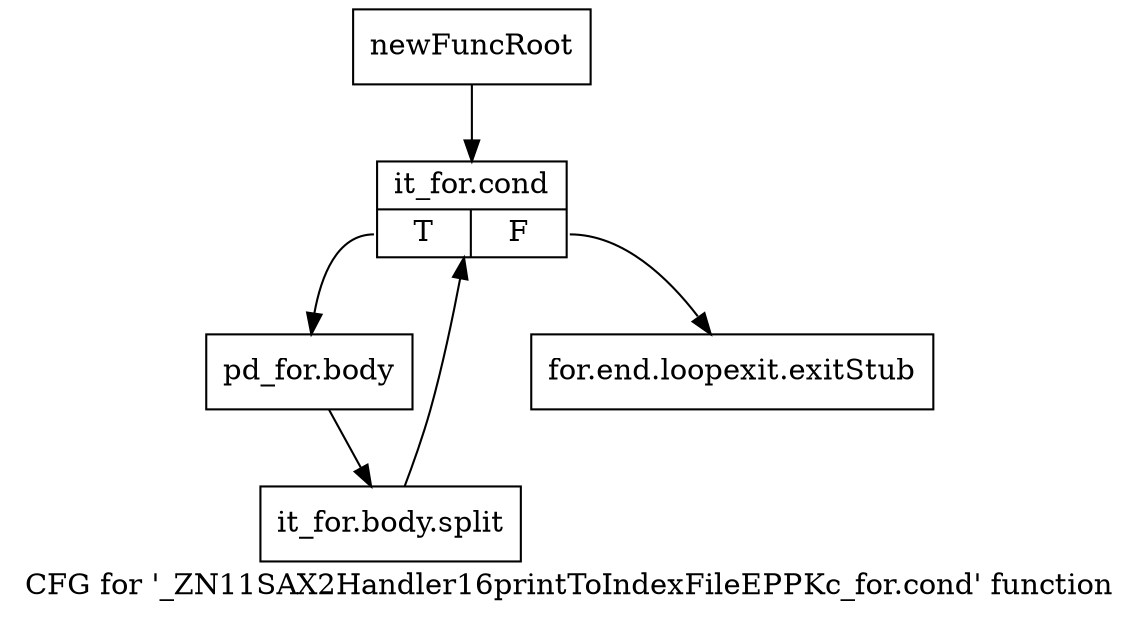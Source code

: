 digraph "CFG for '_ZN11SAX2Handler16printToIndexFileEPPKc_for.cond' function" {
	label="CFG for '_ZN11SAX2Handler16printToIndexFileEPPKc_for.cond' function";

	Node0x9d94fe0 [shape=record,label="{newFuncRoot}"];
	Node0x9d94fe0 -> Node0x9d95080;
	Node0x9d95030 [shape=record,label="{for.end.loopexit.exitStub}"];
	Node0x9d95080 [shape=record,label="{it_for.cond|{<s0>T|<s1>F}}"];
	Node0x9d95080:s0 -> Node0x9d950d0;
	Node0x9d95080:s1 -> Node0x9d95030;
	Node0x9d950d0 [shape=record,label="{pd_for.body}"];
	Node0x9d950d0 -> Node0xcfd44a0;
	Node0xcfd44a0 [shape=record,label="{it_for.body.split}"];
	Node0xcfd44a0 -> Node0x9d95080;
}
